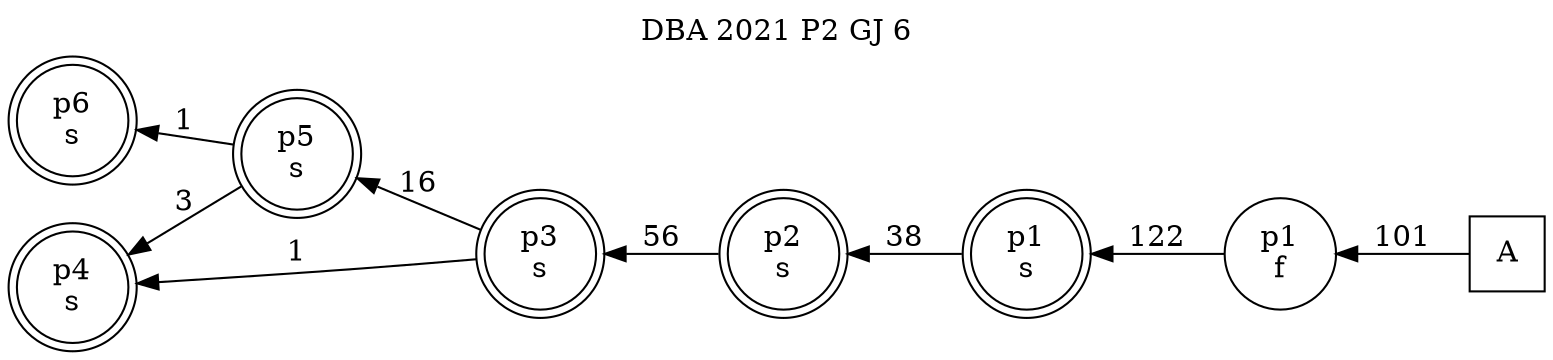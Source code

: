 digraph DBA_2021_P2_GJ_6_GOOD {
labelloc="tl"
label= " DBA 2021 P2 GJ 6 "
rankdir="RL";
"A" [shape="square" label="A"]
"p1_f" [shape="circle" label="p1
f"]
"p1_s" [shape="doublecircle" label="p1
s"]
"p2_s" [shape="doublecircle" label="p2
s"]
"p3_s" [shape="doublecircle" label="p3
s"]
"p5_s" [shape="doublecircle" label="p5
s"]
"p4_s" [shape="doublecircle" label="p4
s"]
"p6_s" [shape="doublecircle" label="p6
s"]
"A" -> "p1_f" [ label=101]
"p1_f" -> "p1_s" [ label=122]
"p1_s" -> "p2_s" [ label=38]
"p2_s" -> "p3_s" [ label=56]
"p3_s" -> "p5_s" [ label=16]
"p3_s" -> "p4_s" [ label=1]
"p5_s" -> "p4_s" [ label=3]
"p5_s" -> "p6_s" [ label=1]
}

